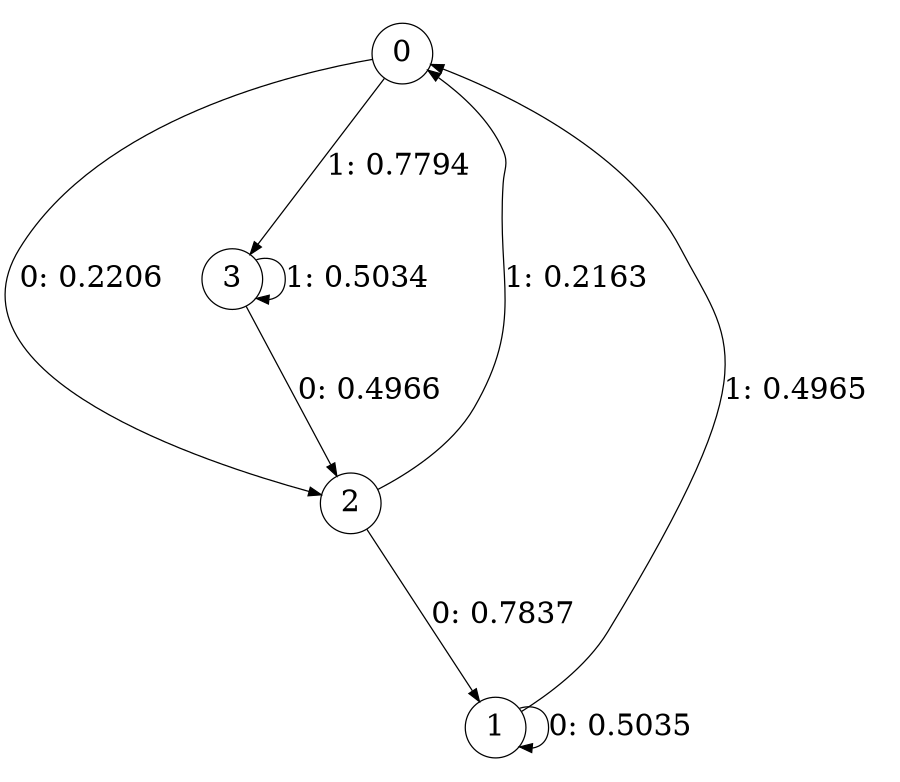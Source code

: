 digraph "ch24faceL2" {
size = "6,8.5";
ratio = "fill";
node [shape = circle];
node [fontsize = 24];
edge [fontsize = 24];
0 -> 2 [label = "0: 0.2206   "];
0 -> 3 [label = "1: 0.7794   "];
1 -> 1 [label = "0: 0.5035   "];
1 -> 0 [label = "1: 0.4965   "];
2 -> 1 [label = "0: 0.7837   "];
2 -> 0 [label = "1: 0.2163   "];
3 -> 2 [label = "0: 0.4966   "];
3 -> 3 [label = "1: 0.5034   "];
}
